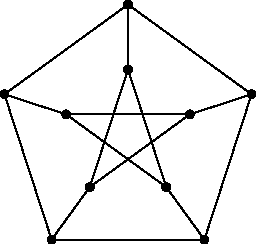 /******************************************************************************
 *                                 LICENSE                                    *
 ******************************************************************************
 *  This file is part of Mathematics-and-Physics.                             *
 *                                                                            *
 *  Mathematics-and-Physics is free software: you can redistribute it and/or  *
 *  modify it under the terms of the GNU General Public License as published  *
 *  by the Free Software Foundation, either version 3 of the License, or      *
 *  (at your option) any later version.                                       *
 *                                                                            *
 *  Mathematics-and-Physics is distributed in the hope that it will be useful *
 *  but WITHOUT ANY WARRANTY; without even the implied warranty of            *
 *  MERCHANTABILITY or FITNESS FOR A PARTICULAR PURPOSE.  See the             *
 *  GNU General Public License for more details.                              *
 *                                                                            *
 *  You should have received a copy of the GNU General Public License         *
 *  along with Mathematics-and-Physics.  If not, see                          *
 *  <https://www.gnu.org/licenses/>.                                          *
 ******************************************************************************/

/*  Size of the figure.                                                       */
size(128);

/*  Array for vertices.                                                       */
pair[] V;
pair[] W;

/*  Variables for indexing.                                                   */
int m, n;

/*  Number of points in K_5.                                                  */
int N = 5;

/*  Variable for the angle a point has on the circle.                         */
real theta;

/*  Create the vertices on the circle.                                        */
for (n = 0; n < N; ++n)
{
    /*  Compute the angle of the current point.                               */
    theta = 2*pi*n/N + 0.5*pi/N;

    /*  And compute the position of the point.                                */
    V[n] = scale(0.5)*expi(theta);
    W[n] = expi(theta);
}
/*  End of for loop computing the vertices.                                   */

draw(V[0] -- W[0]);
draw(V[0] -- V[2]);
draw(V[0] -- V[3]);

draw(V[1] -- W[1]);
draw(V[1] -- V[3]);
draw(V[1] -- V[4]);

draw(V[2] -- W[2]);
draw(V[2] -- V[4]);

draw(V[3] -- W[3]);

draw(V[4] -- W[4]);

draw(W[0] -- W[1] -- W[2] -- W[3] -- W[4] -- cycle);

/*  Color the vertices.                                                       */
filldraw(circle(V[0], 0.03), black, black);
filldraw(circle(V[1], 0.03), black, black);
filldraw(circle(V[2], 0.03), black, black);
filldraw(circle(V[3], 0.03), black, black);
filldraw(circle(V[4], 0.03), black, black);

filldraw(circle(W[0], 0.03), black, black);
filldraw(circle(W[1], 0.03), black, black);
filldraw(circle(W[2], 0.03), black, black);
filldraw(circle(W[3], 0.03), black, black);
filldraw(circle(W[4], 0.03), black, black);
